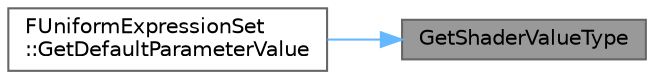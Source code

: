 digraph "GetShaderValueType"
{
 // INTERACTIVE_SVG=YES
 // LATEX_PDF_SIZE
  bgcolor="transparent";
  edge [fontname=Helvetica,fontsize=10,labelfontname=Helvetica,labelfontsize=10];
  node [fontname=Helvetica,fontsize=10,shape=box,height=0.2,width=0.4];
  rankdir="RL";
  Node1 [id="Node000001",label="GetShaderValueType",height=0.2,width=0.4,color="gray40", fillcolor="grey60", style="filled", fontcolor="black",tooltip=" "];
  Node1 -> Node2 [id="edge1_Node000001_Node000002",dir="back",color="steelblue1",style="solid",tooltip=" "];
  Node2 [id="Node000002",label="FUniformExpressionSet\l::GetDefaultParameterValue",height=0.2,width=0.4,color="grey40", fillcolor="white", style="filled",URL="$d7/dd4/classFUniformExpressionSet.html#a83cbe236f2b6b90d3de712f43e610e23",tooltip=" "];
}
